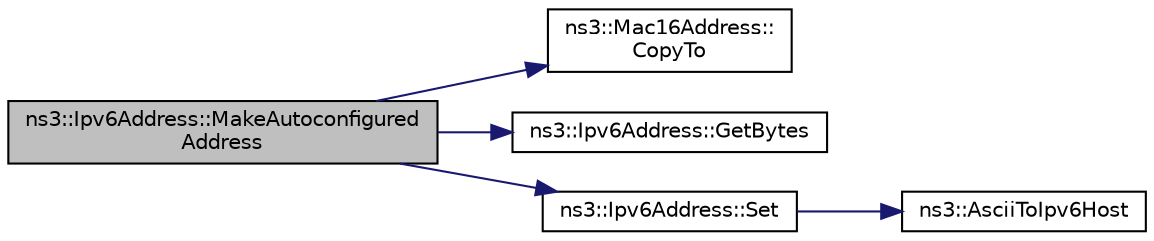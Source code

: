 digraph "ns3::Ipv6Address::MakeAutoconfiguredAddress"
{
 // LATEX_PDF_SIZE
  edge [fontname="Helvetica",fontsize="10",labelfontname="Helvetica",labelfontsize="10"];
  node [fontname="Helvetica",fontsize="10",shape=record];
  rankdir="LR";
  Node1 [label="ns3::Ipv6Address::MakeAutoconfigured\lAddress",height=0.2,width=0.4,color="black", fillcolor="grey75", style="filled", fontcolor="black",tooltip="Make the autoconfigured IPv6 address with Mac16Address."];
  Node1 -> Node2 [color="midnightblue",fontsize="10",style="solid",fontname="Helvetica"];
  Node2 [label="ns3::Mac16Address::\lCopyTo",height=0.2,width=0.4,color="black", fillcolor="white", style="filled",URL="$classns3_1_1_mac16_address.html#a799b7967b6ee701db1c9929001c4edda",tooltip=" "];
  Node1 -> Node3 [color="midnightblue",fontsize="10",style="solid",fontname="Helvetica"];
  Node3 [label="ns3::Ipv6Address::GetBytes",height=0.2,width=0.4,color="black", fillcolor="white", style="filled",URL="$classns3_1_1_ipv6_address.html#a7090d589a1640660510753153692a5e1",tooltip="Get the bytes corresponding to the address."];
  Node1 -> Node4 [color="midnightblue",fontsize="10",style="solid",fontname="Helvetica"];
  Node4 [label="ns3::Ipv6Address::Set",height=0.2,width=0.4,color="black", fillcolor="white", style="filled",URL="$classns3_1_1_ipv6_address.html#aa5566a72cd0db41ef149a444977b6d7f",tooltip="Sets an Ipv6Address by parsing the input C-string."];
  Node4 -> Node5 [color="midnightblue",fontsize="10",style="solid",fontname="Helvetica"];
  Node5 [label="ns3::AsciiToIpv6Host",height=0.2,width=0.4,color="black", fillcolor="white", style="filled",URL="$namespacens3.html#aba8266b47e04689cbaa4d1c34e68fedf",tooltip="Convert an IPv6 C-string into a 128-bit representation."];
}
